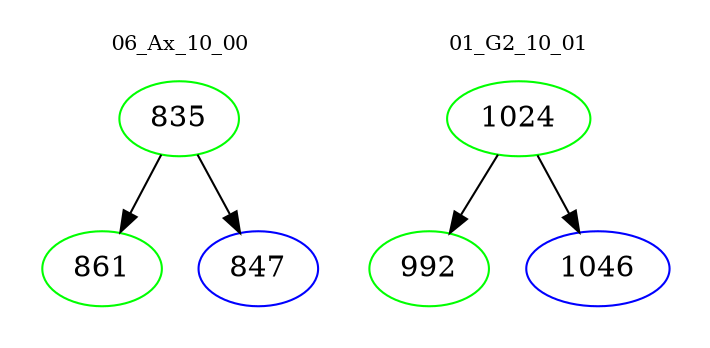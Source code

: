 digraph{
subgraph cluster_0 {
color = white
label = "06_Ax_10_00";
fontsize=10;
T0_835 [label="835", color="green"]
T0_835 -> T0_861 [color="black"]
T0_861 [label="861", color="green"]
T0_835 -> T0_847 [color="black"]
T0_847 [label="847", color="blue"]
}
subgraph cluster_1 {
color = white
label = "01_G2_10_01";
fontsize=10;
T1_1024 [label="1024", color="green"]
T1_1024 -> T1_992 [color="black"]
T1_992 [label="992", color="green"]
T1_1024 -> T1_1046 [color="black"]
T1_1046 [label="1046", color="blue"]
}
}
